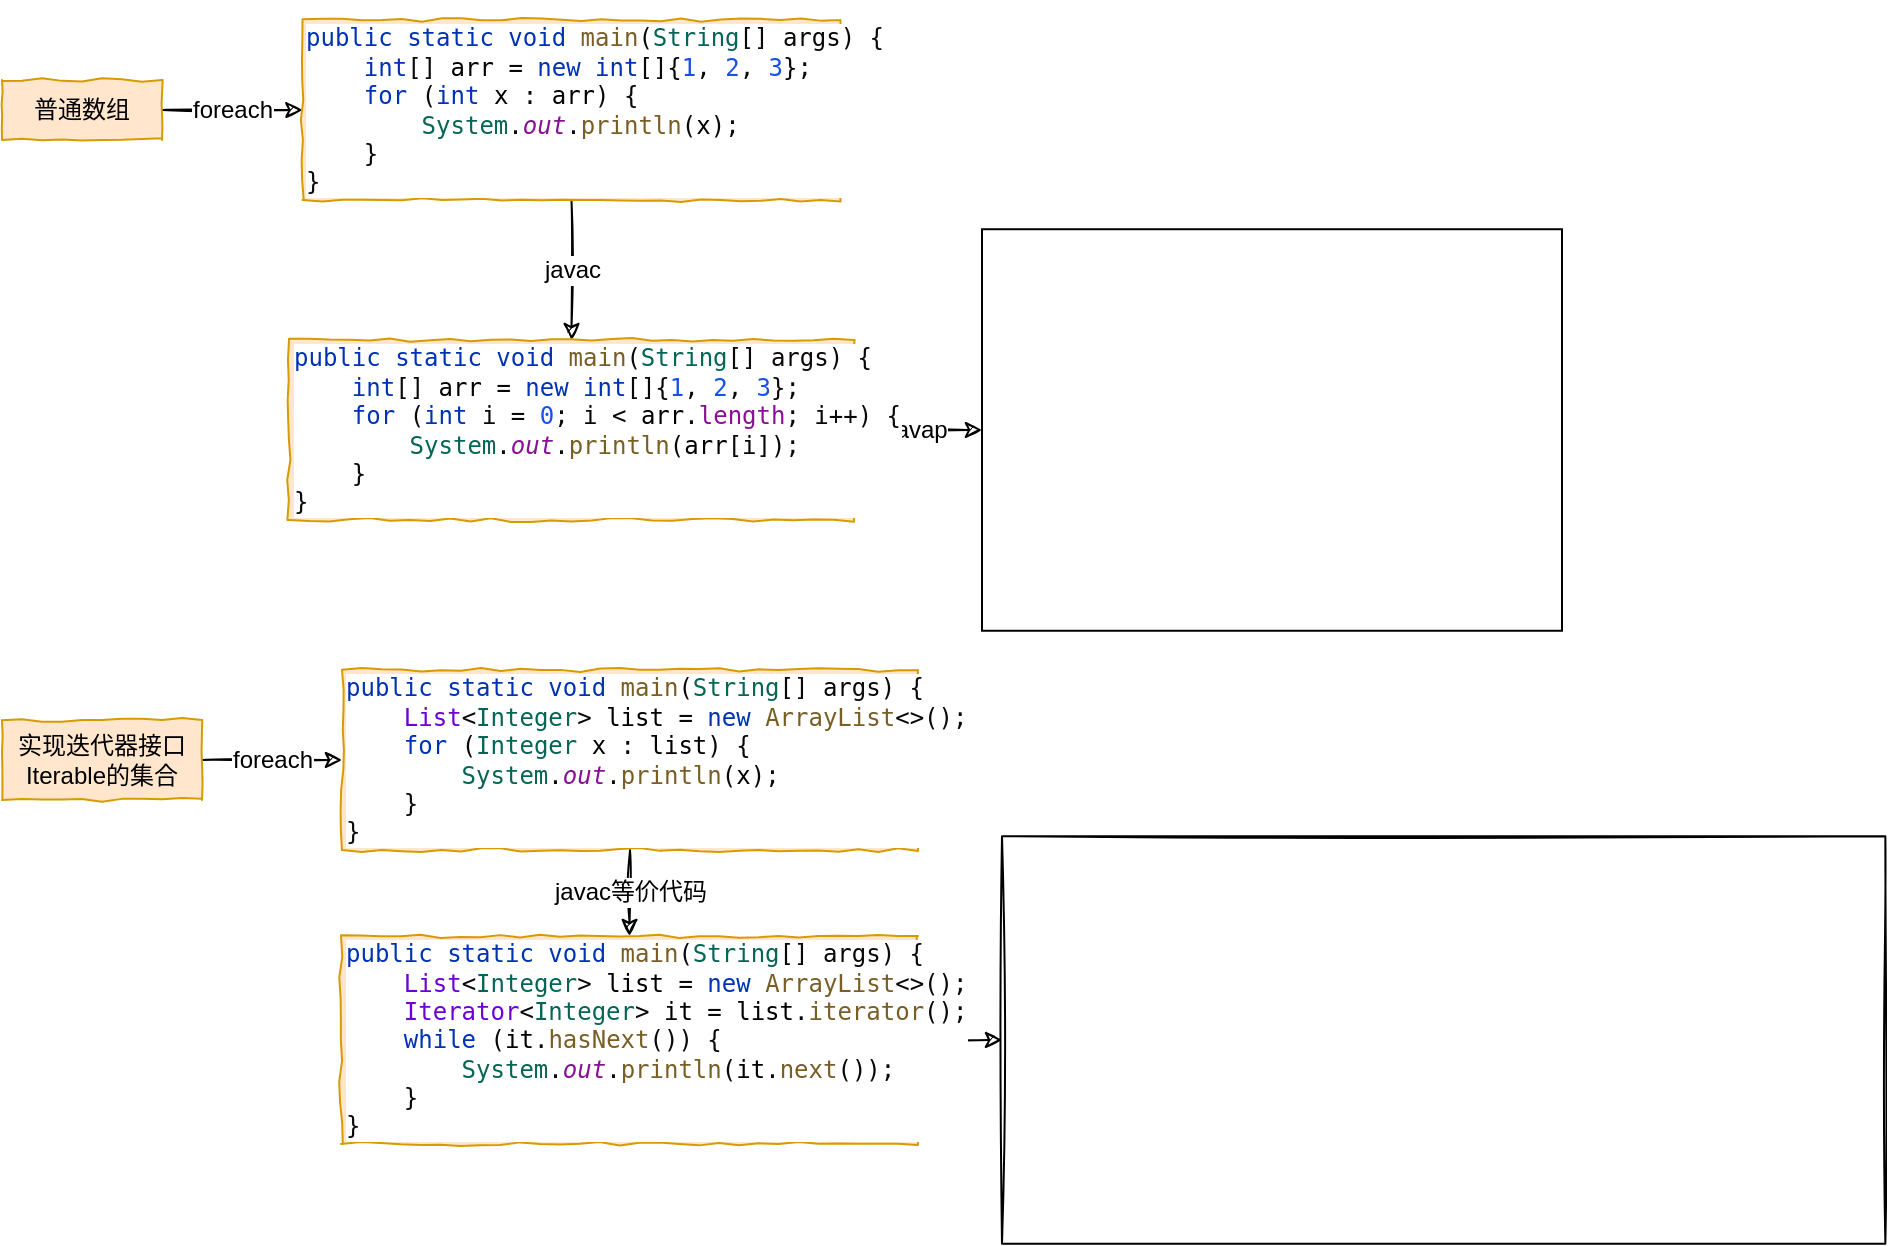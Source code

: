 <mxfile>
    <diagram id="XE4v63HBkBcOei_9T8jw" name="第 1 页">
        <mxGraphModel dx="765" dy="569" grid="1" gridSize="10" guides="1" tooltips="1" connect="1" arrows="1" fold="1" page="1" pageScale="1" pageWidth="827" pageHeight="1169" math="0" shadow="0">
            <root>
                <mxCell id="0"/>
                <mxCell id="1" parent="0"/>
                <mxCell id="4" value="&lt;font style=&quot;font-size: 12px&quot;&gt;foreach&lt;/font&gt;" style="edgeStyle=none;html=1;exitX=1;exitY=0.5;exitDx=0;exitDy=0;entryX=0;entryY=0.5;entryDx=0;entryDy=0;sketch=1;" parent="1" source="2" target="3" edge="1">
                    <mxGeometry relative="1" as="geometry"/>
                </mxCell>
                <mxCell id="2" value="普通数组" style="rounded=0;whiteSpace=wrap;html=1;fillColor=#ffe6cc;strokeColor=#d79b00;comic=1;" parent="1" vertex="1">
                    <mxGeometry x="40" y="80" width="80" height="30" as="geometry"/>
                </mxCell>
                <mxCell id="6" value="&lt;font style=&quot;font-size: 12px&quot;&gt;javac&lt;/font&gt;" style="edgeStyle=none;sketch=1;html=1;exitX=0.5;exitY=1;exitDx=0;exitDy=0;entryX=0.5;entryY=0;entryDx=0;entryDy=0;fontSize=11;" parent="1" source="3" target="5" edge="1">
                    <mxGeometry relative="1" as="geometry"/>
                </mxCell>
                <mxCell id="3" value="&lt;pre style=&quot;background-color: rgb(255 , 255 , 255) ; color: rgb(8 , 8 , 8) ; font-family: &amp;#34;consolas&amp;#34; , monospace&quot;&gt;&lt;span style=&quot;color: #0033b3&quot;&gt;public static void &lt;/span&gt;&lt;span style=&quot;color: #795e26&quot;&gt;main&lt;/span&gt;(&lt;span style=&quot;color: #066555&quot;&gt;String&lt;/span&gt;[] args) {&lt;br&gt;    &lt;span style=&quot;color: #0033b3&quot;&gt;int&lt;/span&gt;[] &lt;span style=&quot;color: #000000&quot;&gt;arr &lt;/span&gt;= &lt;span style=&quot;color: #0033b3&quot;&gt;new int&lt;/span&gt;[]{&lt;span style=&quot;color: #1750eb&quot;&gt;1&lt;/span&gt;, &lt;span style=&quot;color: #1750eb&quot;&gt;2&lt;/span&gt;, &lt;span style=&quot;color: #1750eb&quot;&gt;3&lt;/span&gt;};&lt;br&gt;    &lt;span style=&quot;color: #0033b3&quot;&gt;for &lt;/span&gt;(&lt;span style=&quot;color: #0033b3&quot;&gt;int &lt;/span&gt;&lt;span style=&quot;color: #000000&quot;&gt;x &lt;/span&gt;: &lt;span style=&quot;color: #000000&quot;&gt;arr&lt;/span&gt;) {&lt;br&gt;        &lt;span style=&quot;color: #066555&quot;&gt;System&lt;/span&gt;.&lt;span style=&quot;color: #871094 ; font-style: italic&quot;&gt;out&lt;/span&gt;.&lt;span style=&quot;color: #795e26&quot;&gt;println&lt;/span&gt;(&lt;span style=&quot;color: #000000&quot;&gt;x&lt;/span&gt;);&lt;br&gt;    }&lt;br&gt;}&lt;/pre&gt;" style="rounded=0;whiteSpace=wrap;html=1;fillColor=#ffe6cc;strokeColor=#d79b00;comic=1;align=left;" parent="1" vertex="1">
                    <mxGeometry x="190.25" y="50" width="269" height="90" as="geometry"/>
                </mxCell>
                <mxCell id="10" value="&lt;font style=&quot;font-size: 12px&quot;&gt;javap&lt;/font&gt;" style="edgeStyle=none;sketch=1;html=1;exitX=1;exitY=0.5;exitDx=0;exitDy=0;entryX=0;entryY=0.5;entryDx=0;entryDy=0;fontSize=11;" parent="1" source="5" target="9" edge="1">
                    <mxGeometry relative="1" as="geometry"/>
                </mxCell>
                <mxCell id="5" value="&lt;pre style=&quot;background-color: rgb(255 , 255 , 255) ; color: rgb(8 , 8 , 8) ; font-family: &amp;#34;consolas&amp;#34; , monospace&quot;&gt;&lt;pre style=&quot;font-family: &amp;#34;consolas&amp;#34; , monospace&quot;&gt;&lt;span style=&quot;color: #0033b3&quot;&gt;public static void &lt;/span&gt;&lt;span style=&quot;color: #795e26&quot;&gt;main&lt;/span&gt;(&lt;span style=&quot;color: #066555&quot;&gt;String&lt;/span&gt;[] args) {&lt;br&gt;    &lt;span style=&quot;color: #0033b3&quot;&gt;int&lt;/span&gt;[] &lt;span style=&quot;color: #000000&quot;&gt;arr &lt;/span&gt;= &lt;span style=&quot;color: #0033b3&quot;&gt;new int&lt;/span&gt;[]{&lt;span style=&quot;color: #1750eb&quot;&gt;1&lt;/span&gt;, &lt;span style=&quot;color: #1750eb&quot;&gt;2&lt;/span&gt;, &lt;span style=&quot;color: #1750eb&quot;&gt;3&lt;/span&gt;};&lt;br&gt;    &lt;span style=&quot;color: #0033b3&quot;&gt;for &lt;/span&gt;(&lt;span style=&quot;color: #0033b3&quot;&gt;int &lt;/span&gt;i = &lt;span style=&quot;color: #1750eb&quot;&gt;0&lt;/span&gt;; i &amp;lt; &lt;span style=&quot;color: #000000&quot;&gt;arr&lt;/span&gt;.&lt;span style=&quot;color: #871094&quot;&gt;length&lt;/span&gt;; i++) {&lt;br&gt;        &lt;span style=&quot;color: #066555&quot;&gt;System&lt;/span&gt;.&lt;span style=&quot;color: #871094 ; font-style: italic&quot;&gt;out&lt;/span&gt;.&lt;span style=&quot;color: #795e26&quot;&gt;println&lt;/span&gt;(&lt;span style=&quot;color: #000000&quot;&gt;arr&lt;/span&gt;[i]);&lt;br&gt;    }&lt;br&gt;}&lt;/pre&gt;&lt;/pre&gt;" style="rounded=0;whiteSpace=wrap;html=1;fillColor=#ffe6cc;strokeColor=#d79b00;comic=1;align=left;" parent="1" vertex="1">
                    <mxGeometry x="183.5" y="210" width="282.5" height="90" as="geometry"/>
                </mxCell>
                <mxCell id="9" value="" style="shape=image;imageAspect=0;aspect=fixed;verticalLabelPosition=bottom;verticalAlign=top;comic=1;fontSize=11;image=https://codereaper-image-bed.oss-cn-shenzhen.aliyuncs.com/img/image-20220825003518195.png;imageBorder=default;" parent="1" vertex="1">
                    <mxGeometry x="530" y="154.62" width="290" height="200.76" as="geometry"/>
                </mxCell>
                <mxCell id="13" value="&lt;font style=&quot;font-size: 12px&quot;&gt;foreach&lt;/font&gt;" style="edgeStyle=none;sketch=1;html=1;exitX=1;exitY=0.5;exitDx=0;exitDy=0;entryX=0;entryY=0.5;entryDx=0;entryDy=0;fontSize=11;" parent="1" source="11" target="12" edge="1">
                    <mxGeometry relative="1" as="geometry"/>
                </mxCell>
                <mxCell id="11" value="实现迭代器接口&lt;br&gt;Iterable的集合" style="rounded=0;whiteSpace=wrap;html=1;fillColor=#ffe6cc;strokeColor=#d79b00;comic=1;" parent="1" vertex="1">
                    <mxGeometry x="40" y="400" width="100" height="40" as="geometry"/>
                </mxCell>
                <mxCell id="15" value="&lt;font style=&quot;font-size: 12px&quot;&gt;javac等价代码&lt;/font&gt;" style="edgeStyle=none;sketch=1;html=1;exitX=0.5;exitY=1;exitDx=0;exitDy=0;entryX=0.5;entryY=0;entryDx=0;entryDy=0;fontSize=11;" parent="1" source="12" target="14" edge="1">
                    <mxGeometry relative="1" as="geometry"/>
                </mxCell>
                <mxCell id="12" value="&lt;pre style=&quot;background-color: rgb(255 , 255 , 255) ; color: rgb(8 , 8 , 8) ; font-family: &amp;#34;consolas&amp;#34; , monospace&quot;&gt;&lt;pre style=&quot;font-family: &amp;#34;consolas&amp;#34; , monospace&quot;&gt;&lt;span style=&quot;color: #0033b3&quot;&gt;public static void &lt;/span&gt;&lt;span style=&quot;color: #795e26&quot;&gt;main&lt;/span&gt;(&lt;span style=&quot;color: #066555&quot;&gt;String&lt;/span&gt;[] args) {&lt;br&gt;    &lt;span style=&quot;color: #6c00d5&quot;&gt;List&lt;/span&gt;&amp;lt;&lt;span style=&quot;color: #066555&quot;&gt;Integer&lt;/span&gt;&amp;gt; &lt;span style=&quot;color: #000000&quot;&gt;list &lt;/span&gt;= &lt;span style=&quot;color: #0033b3&quot;&gt;new &lt;/span&gt;&lt;span style=&quot;color: #795e26&quot;&gt;ArrayList&lt;/span&gt;&amp;lt;&amp;gt;();&lt;br&gt;    &lt;span style=&quot;color: #0033b3&quot;&gt;for &lt;/span&gt;(&lt;span style=&quot;color: #066555&quot;&gt;Integer &lt;/span&gt;&lt;span style=&quot;color: #000000&quot;&gt;x &lt;/span&gt;: &lt;span style=&quot;color: #000000&quot;&gt;list&lt;/span&gt;) {&lt;br&gt;        &lt;span style=&quot;color: #066555&quot;&gt;System&lt;/span&gt;.&lt;span style=&quot;color: #871094 ; font-style: italic&quot;&gt;out&lt;/span&gt;.&lt;span style=&quot;color: #795e26&quot;&gt;println&lt;/span&gt;(&lt;span style=&quot;color: #000000&quot;&gt;x&lt;/span&gt;);&lt;br&gt;    }&lt;br&gt;}&lt;/pre&gt;&lt;/pre&gt;" style="rounded=0;whiteSpace=wrap;html=1;fillColor=#ffe6cc;strokeColor=#d79b00;comic=1;align=left;" parent="1" vertex="1">
                    <mxGeometry x="210" y="375" width="288" height="90" as="geometry"/>
                </mxCell>
                <mxCell id="17" style="edgeStyle=none;sketch=1;html=1;exitX=1;exitY=0.5;exitDx=0;exitDy=0;entryX=0;entryY=0.5;entryDx=0;entryDy=0;fontSize=11;" parent="1" source="14" target="16" edge="1">
                    <mxGeometry relative="1" as="geometry"/>
                </mxCell>
                <mxCell id="14" value="&lt;pre style=&quot;background-color: rgb(255 , 255 , 255) ; color: rgb(8 , 8 , 8) ; font-family: &amp;#34;consolas&amp;#34; , monospace ; font-size: 11px&quot;&gt;&lt;pre style=&quot;font-family: &amp;#34;consolas&amp;#34; , monospace ; font-size: 12px&quot;&gt;&lt;pre style=&quot;font-family: &amp;#34;consolas&amp;#34; , monospace&quot;&gt;&lt;span style=&quot;color: #0033b3&quot;&gt;public static void &lt;/span&gt;&lt;span style=&quot;color: #795e26&quot;&gt;main&lt;/span&gt;(&lt;span style=&quot;color: #066555&quot;&gt;String&lt;/span&gt;[] args) {&lt;br&gt;    &lt;span style=&quot;color: #6c00d5&quot;&gt;List&lt;/span&gt;&amp;lt;&lt;span style=&quot;color: #066555&quot;&gt;Integer&lt;/span&gt;&amp;gt; &lt;span style=&quot;color: #000000&quot;&gt;list &lt;/span&gt;= &lt;span style=&quot;color: #0033b3&quot;&gt;new &lt;/span&gt;&lt;span style=&quot;color: #795e26&quot;&gt;ArrayList&lt;/span&gt;&amp;lt;&amp;gt;();&lt;br&gt;    &lt;span style=&quot;color: #6c00d5&quot;&gt;Iterator&lt;/span&gt;&amp;lt;&lt;span style=&quot;color: #066555&quot;&gt;Integer&lt;/span&gt;&amp;gt; &lt;span style=&quot;color: #000000&quot;&gt;it &lt;/span&gt;= &lt;span style=&quot;color: #000000&quot;&gt;list&lt;/span&gt;.&lt;span style=&quot;color: #795e26&quot;&gt;iterator&lt;/span&gt;();&lt;br&gt;    &lt;span style=&quot;color: #0033b3&quot;&gt;while &lt;/span&gt;(&lt;span style=&quot;color: #000000&quot;&gt;it&lt;/span&gt;.&lt;span style=&quot;color: #795e26&quot;&gt;hasNext&lt;/span&gt;()) {&lt;br&gt;        &lt;span style=&quot;color: #066555&quot;&gt;System&lt;/span&gt;.&lt;span style=&quot;color: #871094 ; font-style: italic&quot;&gt;out&lt;/span&gt;.&lt;span style=&quot;color: #795e26&quot;&gt;println&lt;/span&gt;(&lt;span style=&quot;color: #000000&quot;&gt;it&lt;/span&gt;.&lt;span style=&quot;color: #795e26&quot;&gt;next&lt;/span&gt;());&lt;br&gt;    }&lt;br&gt;}&lt;/pre&gt;&lt;/pre&gt;&lt;/pre&gt;" style="rounded=0;whiteSpace=wrap;html=1;fillColor=#ffe6cc;strokeColor=#d79b00;comic=1;align=left;" parent="1" vertex="1">
                    <mxGeometry x="209.5" y="508" width="288.5" height="104" as="geometry"/>
                </mxCell>
                <mxCell id="16" value="" style="shape=image;imageAspect=0;aspect=fixed;verticalLabelPosition=bottom;verticalAlign=top;comic=1;fontSize=11;image=https://codereaper-image-bed.oss-cn-shenzhen.aliyuncs.com/img/image-20220825004343942.png;imageBorder=default;sketch=1;" parent="1" vertex="1">
                    <mxGeometry x="540" y="458.07" width="441.67" height="203.85" as="geometry"/>
                </mxCell>
            </root>
        </mxGraphModel>
    </diagram>
</mxfile>